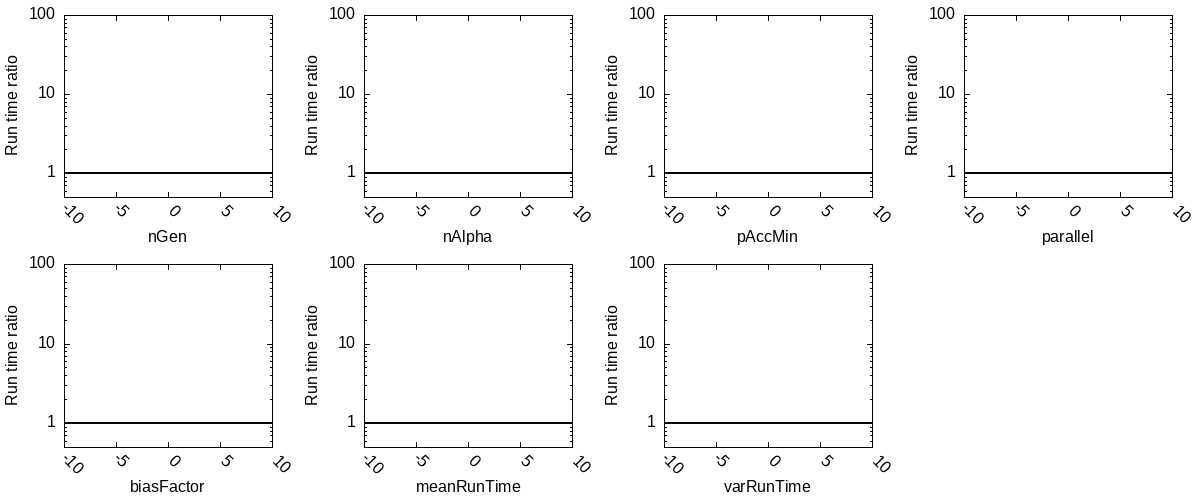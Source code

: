 output_path=ARG1
datafile=ARG2

set datafile separator ","

set terminal png truecolor size 1200,500 font ',12'
set output output_path

set key off

set multiplot layout 2,4

parameters = "nGen nAlpha pAccMin parallel biasFactor meanRunTime varRunTime"

set ylabel "Run time ratio"
set yrange [0.5:100]
set log y
set ytics format "%g"

do for [par in parameters] {
  set xlabel par
  set xtics rotate by -45
  plot datafile using par:"compTimeRatio" with dots lc 3, \
       1 with line lw 2 lc black
}

unset multiplot
